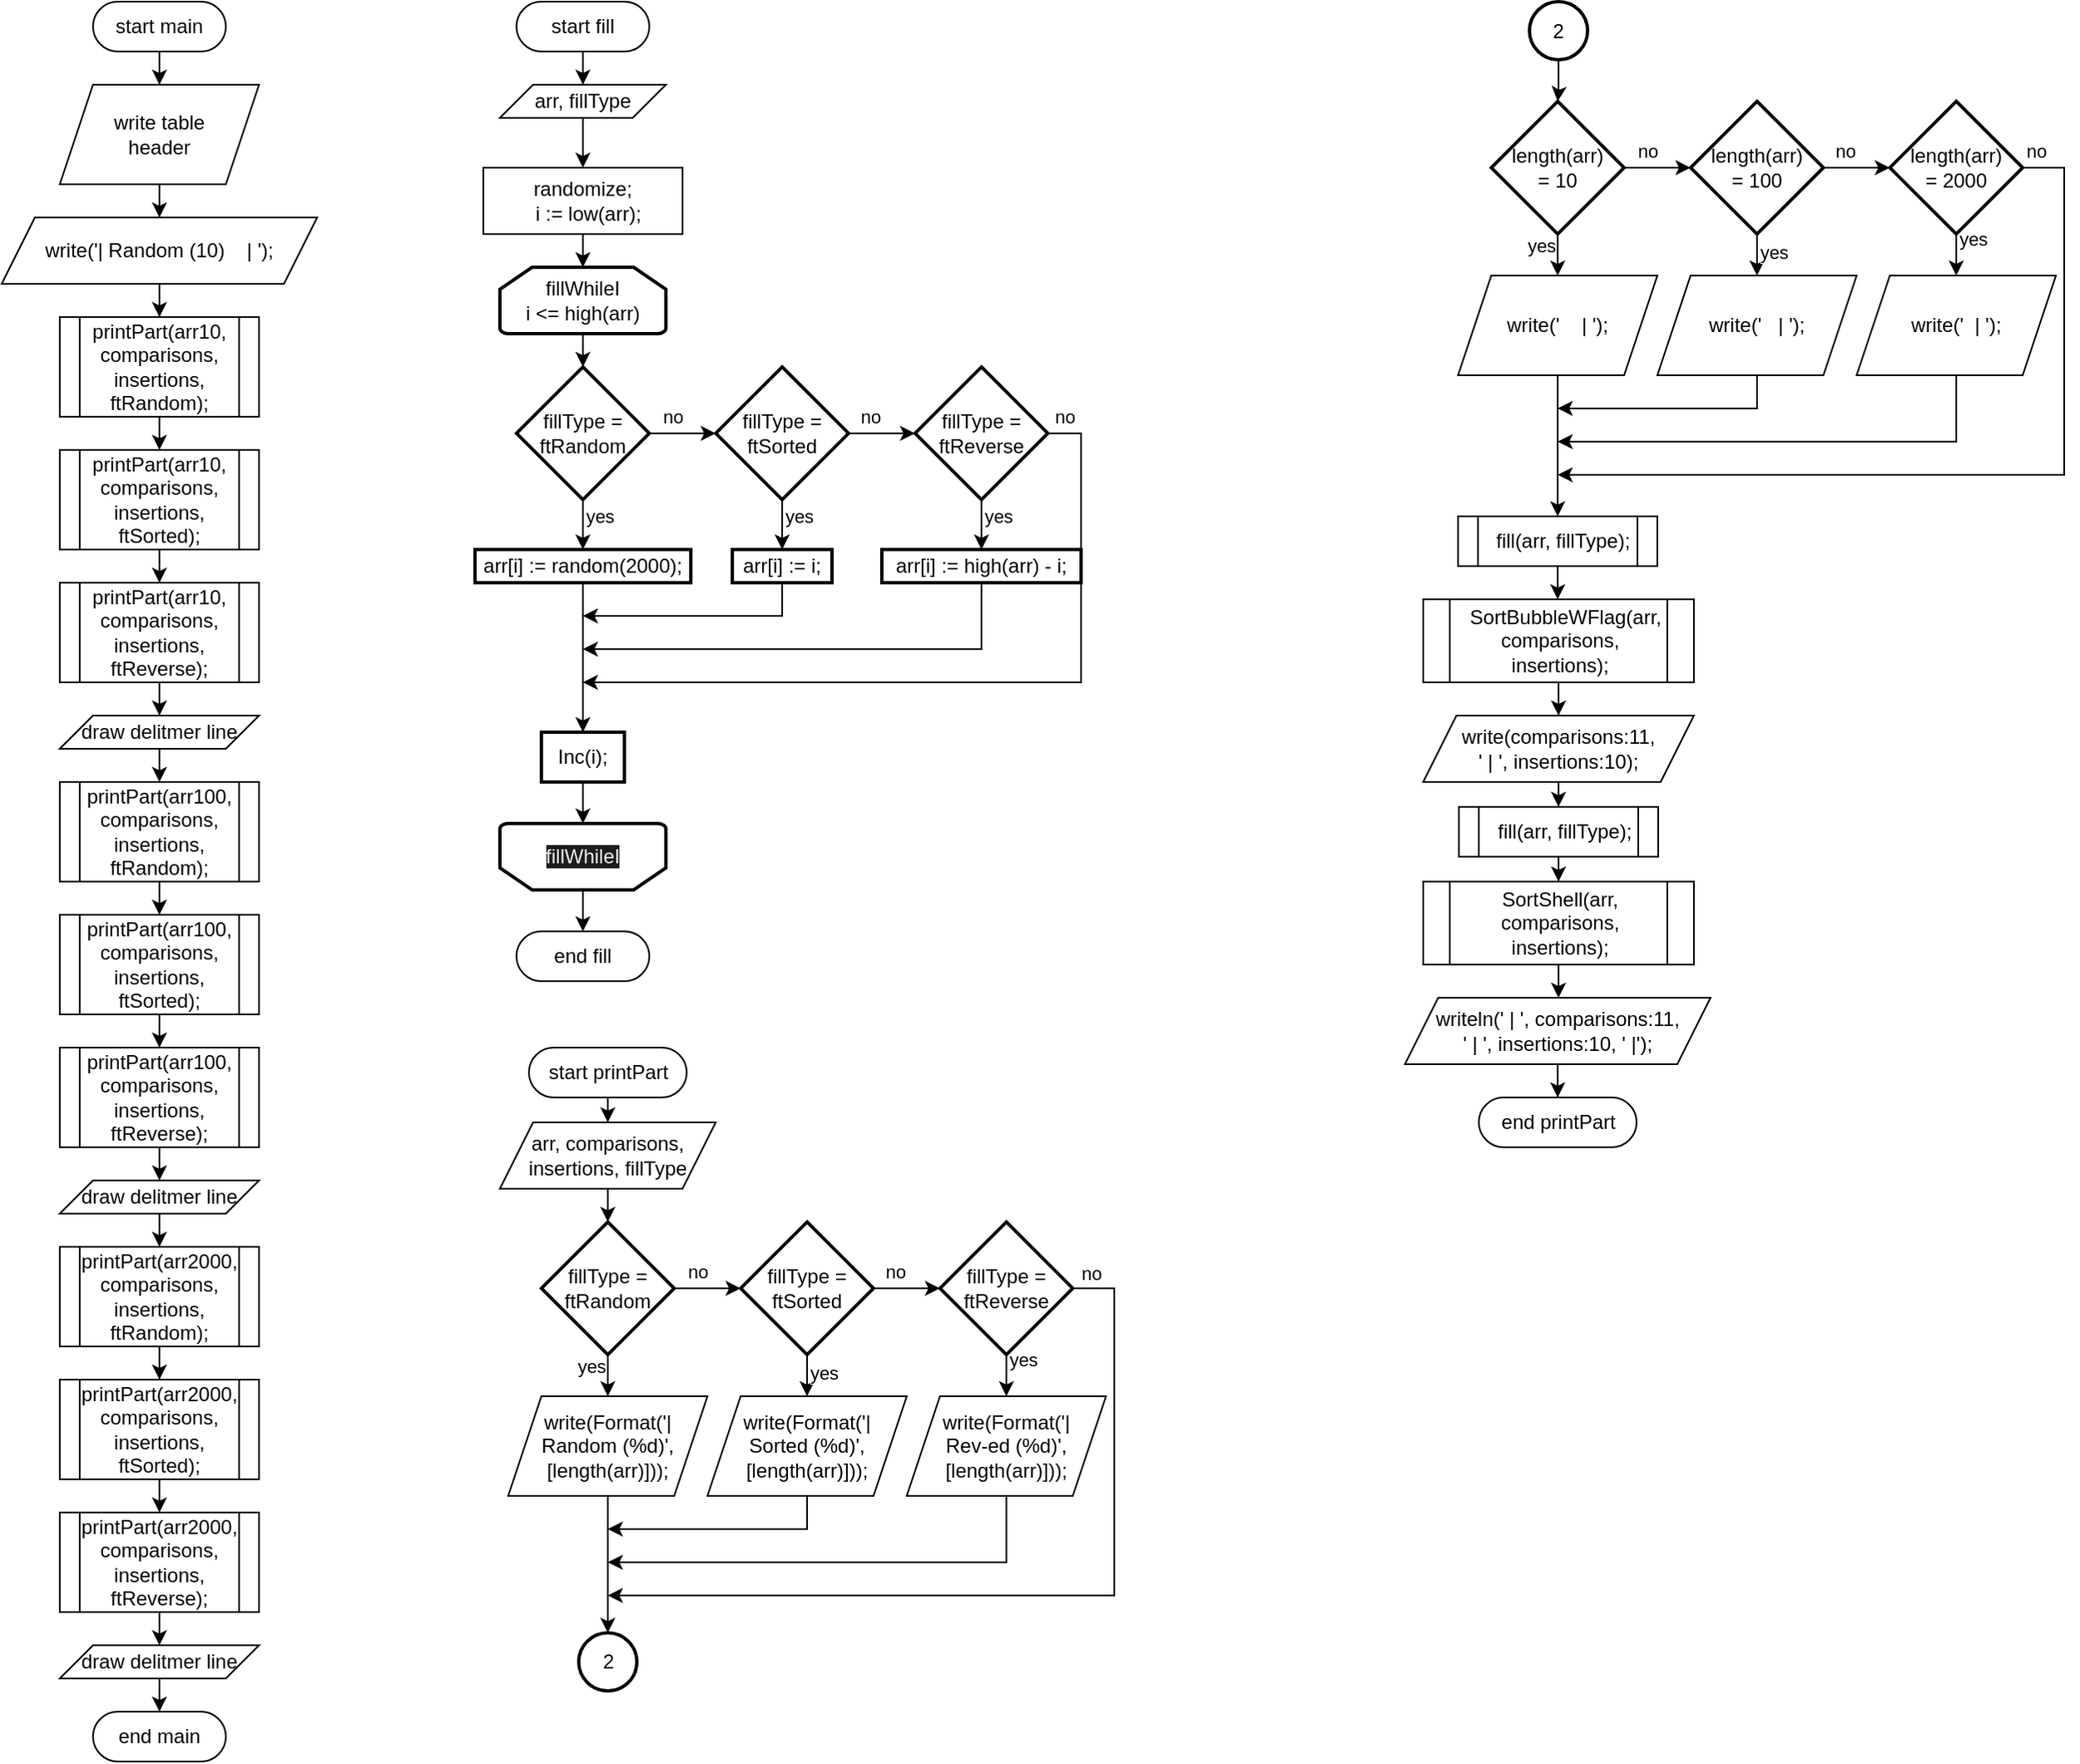 <mxfile version="24.7.17">
  <diagram name="Page-1" id="1vEHx4_HzecGvx-od_U_">
    <mxGraphModel dx="1777" dy="1463" grid="1" gridSize="10" guides="1" tooltips="1" connect="1" arrows="1" fold="1" page="1" pageScale="1" pageWidth="850" pageHeight="1100" math="0" shadow="0">
      <root>
        <mxCell id="0" />
        <mxCell id="1" parent="0" />
        <mxCell id="7Oa1Ej6_2Gg9YlCHLcrd-3" value="" style="edgeStyle=orthogonalEdgeStyle;rounded=0;orthogonalLoop=1;jettySize=auto;html=1;" edge="1" parent="1" source="7Oa1Ej6_2Gg9YlCHLcrd-1" target="7Oa1Ej6_2Gg9YlCHLcrd-2">
          <mxGeometry relative="1" as="geometry" />
        </mxCell>
        <mxCell id="7Oa1Ej6_2Gg9YlCHLcrd-1" value="start main" style="html=1;dashed=0;whiteSpace=wrap;shape=mxgraph.dfd.start" vertex="1" parent="1">
          <mxGeometry x="65" y="20" width="80" height="30" as="geometry" />
        </mxCell>
        <mxCell id="7Oa1Ej6_2Gg9YlCHLcrd-5" value="" style="edgeStyle=orthogonalEdgeStyle;rounded=0;orthogonalLoop=1;jettySize=auto;html=1;" edge="1" parent="1" source="7Oa1Ej6_2Gg9YlCHLcrd-2" target="7Oa1Ej6_2Gg9YlCHLcrd-4">
          <mxGeometry relative="1" as="geometry" />
        </mxCell>
        <mxCell id="7Oa1Ej6_2Gg9YlCHLcrd-2" value="write table&lt;div&gt;header&lt;/div&gt;" style="shape=parallelogram;perimeter=parallelogramPerimeter;whiteSpace=wrap;html=1;fixedSize=1;" vertex="1" parent="1">
          <mxGeometry x="45" y="70" width="120" height="60" as="geometry" />
        </mxCell>
        <mxCell id="7Oa1Ej6_2Gg9YlCHLcrd-34" value="" style="edgeStyle=orthogonalEdgeStyle;rounded=0;orthogonalLoop=1;jettySize=auto;html=1;" edge="1" parent="1" source="7Oa1Ej6_2Gg9YlCHLcrd-4" target="7Oa1Ej6_2Gg9YlCHLcrd-33">
          <mxGeometry relative="1" as="geometry" />
        </mxCell>
        <mxCell id="7Oa1Ej6_2Gg9YlCHLcrd-4" value="&lt;div&gt;write(&#39;| Random (10)&amp;nbsp; &amp;nbsp; | &#39;);&lt;/div&gt;" style="shape=parallelogram;perimeter=parallelogramPerimeter;whiteSpace=wrap;html=1;fixedSize=1;" vertex="1" parent="1">
          <mxGeometry x="10" y="150" width="190" height="40" as="geometry" />
        </mxCell>
        <mxCell id="7Oa1Ej6_2Gg9YlCHLcrd-33" value="&lt;div&gt;printPart(arr10, comparisons, insertions, ftRandom);&lt;/div&gt;" style="shape=process;whiteSpace=wrap;html=1;backgroundOutline=1;" vertex="1" parent="1">
          <mxGeometry x="45" y="210" width="120" height="60" as="geometry" />
        </mxCell>
        <mxCell id="7Oa1Ej6_2Gg9YlCHLcrd-35" value="" style="edgeStyle=orthogonalEdgeStyle;rounded=0;orthogonalLoop=1;jettySize=auto;html=1;entryX=0.5;entryY=0;entryDx=0;entryDy=0;" edge="1" parent="1" target="7Oa1Ej6_2Gg9YlCHLcrd-36">
          <mxGeometry relative="1" as="geometry">
            <mxPoint x="105" y="270" as="sourcePoint" />
          </mxGeometry>
        </mxCell>
        <mxCell id="7Oa1Ej6_2Gg9YlCHLcrd-52" value="" style="edgeStyle=orthogonalEdgeStyle;rounded=0;orthogonalLoop=1;jettySize=auto;html=1;" edge="1" parent="1" source="7Oa1Ej6_2Gg9YlCHLcrd-36" target="7Oa1Ej6_2Gg9YlCHLcrd-38">
          <mxGeometry relative="1" as="geometry" />
        </mxCell>
        <mxCell id="7Oa1Ej6_2Gg9YlCHLcrd-36" value="&lt;div&gt;printPart(arr10, comparisons, insertions, ftSorted);&lt;/div&gt;" style="shape=process;whiteSpace=wrap;html=1;backgroundOutline=1;" vertex="1" parent="1">
          <mxGeometry x="45" y="290" width="120" height="60" as="geometry" />
        </mxCell>
        <mxCell id="7Oa1Ej6_2Gg9YlCHLcrd-64" style="edgeStyle=orthogonalEdgeStyle;rounded=0;orthogonalLoop=1;jettySize=auto;html=1;exitX=0.5;exitY=1;exitDx=0;exitDy=0;entryX=0.5;entryY=0;entryDx=0;entryDy=0;" edge="1" parent="1" source="7Oa1Ej6_2Gg9YlCHLcrd-38" target="7Oa1Ej6_2Gg9YlCHLcrd-62">
          <mxGeometry relative="1" as="geometry" />
        </mxCell>
        <mxCell id="7Oa1Ej6_2Gg9YlCHLcrd-38" value="&lt;div&gt;printPart(arr10, comparisons, insertions, ftReverse);&lt;/div&gt;" style="shape=process;whiteSpace=wrap;html=1;backgroundOutline=1;" vertex="1" parent="1">
          <mxGeometry x="45" y="370" width="120" height="60" as="geometry" />
        </mxCell>
        <mxCell id="7Oa1Ej6_2Gg9YlCHLcrd-40" value="&lt;div&gt;printPart(arr100, comparisons, insertions, ftRandom);&lt;/div&gt;" style="shape=process;whiteSpace=wrap;html=1;backgroundOutline=1;" vertex="1" parent="1">
          <mxGeometry x="45" y="490" width="120" height="60" as="geometry" />
        </mxCell>
        <mxCell id="7Oa1Ej6_2Gg9YlCHLcrd-59" value="" style="edgeStyle=orthogonalEdgeStyle;rounded=0;orthogonalLoop=1;jettySize=auto;html=1;" edge="1" parent="1" source="7Oa1Ej6_2Gg9YlCHLcrd-42" target="7Oa1Ej6_2Gg9YlCHLcrd-44">
          <mxGeometry relative="1" as="geometry" />
        </mxCell>
        <mxCell id="7Oa1Ej6_2Gg9YlCHLcrd-42" value="&lt;div&gt;printPart(arr100, comparisons, insertions, ftSorted);&lt;/div&gt;" style="shape=process;whiteSpace=wrap;html=1;backgroundOutline=1;" vertex="1" parent="1">
          <mxGeometry x="45" y="570" width="120" height="60" as="geometry" />
        </mxCell>
        <mxCell id="7Oa1Ej6_2Gg9YlCHLcrd-44" value="&lt;div&gt;printPart(arr100, comparisons, insertions, ftReverse);&lt;/div&gt;" style="shape=process;whiteSpace=wrap;html=1;backgroundOutline=1;" vertex="1" parent="1">
          <mxGeometry x="45" y="650" width="120" height="60" as="geometry" />
        </mxCell>
        <mxCell id="7Oa1Ej6_2Gg9YlCHLcrd-61" value="" style="edgeStyle=orthogonalEdgeStyle;rounded=0;orthogonalLoop=1;jettySize=auto;html=1;" edge="1" parent="1" source="7Oa1Ej6_2Gg9YlCHLcrd-46" target="7Oa1Ej6_2Gg9YlCHLcrd-48">
          <mxGeometry relative="1" as="geometry" />
        </mxCell>
        <mxCell id="7Oa1Ej6_2Gg9YlCHLcrd-46" value="&lt;div&gt;printPart(arr2000, comparisons, insertions, ftRandom);&lt;/div&gt;" style="shape=process;whiteSpace=wrap;html=1;backgroundOutline=1;" vertex="1" parent="1">
          <mxGeometry x="45" y="770" width="120" height="60" as="geometry" />
        </mxCell>
        <mxCell id="7Oa1Ej6_2Gg9YlCHLcrd-71" style="edgeStyle=orthogonalEdgeStyle;rounded=0;orthogonalLoop=1;jettySize=auto;html=1;exitX=0.5;exitY=1;exitDx=0;exitDy=0;entryX=0.5;entryY=0;entryDx=0;entryDy=0;" edge="1" parent="1" source="7Oa1Ej6_2Gg9YlCHLcrd-48" target="7Oa1Ej6_2Gg9YlCHLcrd-50">
          <mxGeometry relative="1" as="geometry" />
        </mxCell>
        <mxCell id="7Oa1Ej6_2Gg9YlCHLcrd-48" value="&lt;div&gt;printPart(arr2000, comparisons, insertions, ftSorted);&lt;/div&gt;" style="shape=process;whiteSpace=wrap;html=1;backgroundOutline=1;" vertex="1" parent="1">
          <mxGeometry x="45" y="850" width="120" height="60" as="geometry" />
        </mxCell>
        <mxCell id="7Oa1Ej6_2Gg9YlCHLcrd-70" style="edgeStyle=orthogonalEdgeStyle;rounded=0;orthogonalLoop=1;jettySize=auto;html=1;exitX=0.5;exitY=1;exitDx=0;exitDy=0;entryX=0.5;entryY=0;entryDx=0;entryDy=0;" edge="1" parent="1" source="7Oa1Ej6_2Gg9YlCHLcrd-50" target="7Oa1Ej6_2Gg9YlCHLcrd-69">
          <mxGeometry relative="1" as="geometry" />
        </mxCell>
        <mxCell id="7Oa1Ej6_2Gg9YlCHLcrd-50" value="&lt;div&gt;printPart(arr2000, comparisons, insertions, ftReverse);&lt;/div&gt;" style="shape=process;whiteSpace=wrap;html=1;backgroundOutline=1;" vertex="1" parent="1">
          <mxGeometry x="45" y="930" width="120" height="60" as="geometry" />
        </mxCell>
        <mxCell id="7Oa1Ej6_2Gg9YlCHLcrd-51" style="edgeStyle=orthogonalEdgeStyle;rounded=0;orthogonalLoop=1;jettySize=auto;html=1;exitX=0.5;exitY=1;exitDx=0;exitDy=0;" edge="1" parent="1" source="7Oa1Ej6_2Gg9YlCHLcrd-36" target="7Oa1Ej6_2Gg9YlCHLcrd-36">
          <mxGeometry relative="1" as="geometry" />
        </mxCell>
        <mxCell id="7Oa1Ej6_2Gg9YlCHLcrd-58" style="edgeStyle=orthogonalEdgeStyle;rounded=0;orthogonalLoop=1;jettySize=auto;html=1;exitX=0.5;exitY=1;exitDx=0;exitDy=0;entryX=0.5;entryY=0;entryDx=0;entryDy=0;" edge="1" parent="1" target="7Oa1Ej6_2Gg9YlCHLcrd-42">
          <mxGeometry relative="1" as="geometry">
            <mxPoint x="105" y="550" as="sourcePoint" />
          </mxGeometry>
        </mxCell>
        <mxCell id="7Oa1Ej6_2Gg9YlCHLcrd-65" style="edgeStyle=orthogonalEdgeStyle;rounded=0;orthogonalLoop=1;jettySize=auto;html=1;exitX=0.5;exitY=1;exitDx=0;exitDy=0;entryX=0.5;entryY=0;entryDx=0;entryDy=0;" edge="1" parent="1" source="7Oa1Ej6_2Gg9YlCHLcrd-62" target="7Oa1Ej6_2Gg9YlCHLcrd-40">
          <mxGeometry relative="1" as="geometry" />
        </mxCell>
        <mxCell id="7Oa1Ej6_2Gg9YlCHLcrd-62" value="draw delitmer line" style="shape=parallelogram;perimeter=parallelogramPerimeter;whiteSpace=wrap;html=1;fixedSize=1;" vertex="1" parent="1">
          <mxGeometry x="45" y="450" width="120" height="20" as="geometry" />
        </mxCell>
        <mxCell id="7Oa1Ej6_2Gg9YlCHLcrd-68" style="edgeStyle=orthogonalEdgeStyle;rounded=0;orthogonalLoop=1;jettySize=auto;html=1;exitX=0.5;exitY=1;exitDx=0;exitDy=0;entryX=0.5;entryY=0;entryDx=0;entryDy=0;" edge="1" parent="1" source="7Oa1Ej6_2Gg9YlCHLcrd-66" target="7Oa1Ej6_2Gg9YlCHLcrd-46">
          <mxGeometry relative="1" as="geometry" />
        </mxCell>
        <mxCell id="7Oa1Ej6_2Gg9YlCHLcrd-66" value="draw delitmer line" style="shape=parallelogram;perimeter=parallelogramPerimeter;whiteSpace=wrap;html=1;fixedSize=1;" vertex="1" parent="1">
          <mxGeometry x="45" y="730" width="120" height="20" as="geometry" />
        </mxCell>
        <mxCell id="7Oa1Ej6_2Gg9YlCHLcrd-67" style="edgeStyle=orthogonalEdgeStyle;rounded=0;orthogonalLoop=1;jettySize=auto;html=1;exitX=0.5;exitY=1;exitDx=0;exitDy=0;entryX=0.5;entryY=0;entryDx=0;entryDy=0;" edge="1" parent="1" source="7Oa1Ej6_2Gg9YlCHLcrd-44" target="7Oa1Ej6_2Gg9YlCHLcrd-66">
          <mxGeometry relative="1" as="geometry" />
        </mxCell>
        <mxCell id="7Oa1Ej6_2Gg9YlCHLcrd-73" value="" style="edgeStyle=orthogonalEdgeStyle;rounded=0;orthogonalLoop=1;jettySize=auto;html=1;" edge="1" parent="1" source="7Oa1Ej6_2Gg9YlCHLcrd-69" target="7Oa1Ej6_2Gg9YlCHLcrd-72">
          <mxGeometry relative="1" as="geometry" />
        </mxCell>
        <mxCell id="7Oa1Ej6_2Gg9YlCHLcrd-69" value="draw delitmer line" style="shape=parallelogram;perimeter=parallelogramPerimeter;whiteSpace=wrap;html=1;fixedSize=1;" vertex="1" parent="1">
          <mxGeometry x="45" y="1010" width="120" height="20" as="geometry" />
        </mxCell>
        <mxCell id="7Oa1Ej6_2Gg9YlCHLcrd-72" value="end main" style="html=1;dashed=0;whiteSpace=wrap;shape=mxgraph.dfd.start" vertex="1" parent="1">
          <mxGeometry x="65" y="1050" width="80" height="30" as="geometry" />
        </mxCell>
        <mxCell id="7Oa1Ej6_2Gg9YlCHLcrd-77" value="" style="edgeStyle=orthogonalEdgeStyle;rounded=0;orthogonalLoop=1;jettySize=auto;html=1;" edge="1" parent="1" source="7Oa1Ej6_2Gg9YlCHLcrd-109" target="7Oa1Ej6_2Gg9YlCHLcrd-76">
          <mxGeometry relative="1" as="geometry" />
        </mxCell>
        <mxCell id="7Oa1Ej6_2Gg9YlCHLcrd-74" value="start fill" style="html=1;dashed=0;whiteSpace=wrap;shape=mxgraph.dfd.start" vertex="1" parent="1">
          <mxGeometry x="320" y="20" width="80" height="30" as="geometry" />
        </mxCell>
        <mxCell id="7Oa1Ej6_2Gg9YlCHLcrd-75" value="end fill" style="html=1;dashed=0;whiteSpace=wrap;shape=mxgraph.dfd.start" vertex="1" parent="1">
          <mxGeometry x="320" y="580" width="80" height="30" as="geometry" />
        </mxCell>
        <mxCell id="7Oa1Ej6_2Gg9YlCHLcrd-80" value="" style="edgeStyle=orthogonalEdgeStyle;rounded=0;orthogonalLoop=1;jettySize=auto;html=1;" edge="1" parent="1" source="7Oa1Ej6_2Gg9YlCHLcrd-76" target="7Oa1Ej6_2Gg9YlCHLcrd-79">
          <mxGeometry relative="1" as="geometry" />
        </mxCell>
        <mxCell id="7Oa1Ej6_2Gg9YlCHLcrd-76" value="randomize;&lt;div&gt;&lt;div&gt;&amp;nbsp; i := low(arr);&lt;/div&gt;&lt;/div&gt;" style="whiteSpace=wrap;html=1;dashed=0;" vertex="1" parent="1">
          <mxGeometry x="300" y="120" width="120" height="40" as="geometry" />
        </mxCell>
        <mxCell id="7Oa1Ej6_2Gg9YlCHLcrd-86" value="" style="edgeStyle=orthogonalEdgeStyle;rounded=0;orthogonalLoop=1;jettySize=auto;html=1;" edge="1" parent="1" source="7Oa1Ej6_2Gg9YlCHLcrd-79" target="7Oa1Ej6_2Gg9YlCHLcrd-85">
          <mxGeometry relative="1" as="geometry" />
        </mxCell>
        <mxCell id="7Oa1Ej6_2Gg9YlCHLcrd-79" value="&lt;div&gt;fillWhileI&lt;/div&gt;&lt;div&gt;i &amp;lt;= high(arr)&lt;/div&gt;" style="strokeWidth=2;html=1;shape=mxgraph.flowchart.loop_limit;whiteSpace=wrap;" vertex="1" parent="1">
          <mxGeometry x="310" y="180" width="100" height="40" as="geometry" />
        </mxCell>
        <mxCell id="7Oa1Ej6_2Gg9YlCHLcrd-84" value="" style="group" vertex="1" connectable="0" parent="1">
          <mxGeometry x="310" y="515" width="100" height="40" as="geometry" />
        </mxCell>
        <mxCell id="7Oa1Ej6_2Gg9YlCHLcrd-81" value="" style="strokeWidth=2;html=1;shape=mxgraph.flowchart.loop_limit;whiteSpace=wrap;rotation=-180;" vertex="1" parent="7Oa1Ej6_2Gg9YlCHLcrd-84">
          <mxGeometry width="100" height="40" as="geometry" />
        </mxCell>
        <mxCell id="7Oa1Ej6_2Gg9YlCHLcrd-82" value="&lt;span style=&quot;color: rgb(240, 240, 240); font-family: Helvetica; font-size: 12px; font-style: normal; font-variant-ligatures: normal; font-variant-caps: normal; font-weight: 400; letter-spacing: normal; orphans: 2; text-indent: 0px; text-transform: none; widows: 2; word-spacing: 0px; -webkit-text-stroke-width: 0px; white-space: normal; background-color: rgb(27, 29, 30); text-decoration-thickness: initial; text-decoration-style: initial; text-decoration-color: initial; float: none; display: inline !important;&quot;&gt;fillWhileI&lt;/span&gt;" style="text;whiteSpace=wrap;html=1;align=center;verticalAlign=middle;" vertex="1" parent="7Oa1Ej6_2Gg9YlCHLcrd-84">
          <mxGeometry width="100" height="40" as="geometry" />
        </mxCell>
        <mxCell id="7Oa1Ej6_2Gg9YlCHLcrd-88" value="yes" style="edgeStyle=orthogonalEdgeStyle;rounded=0;orthogonalLoop=1;jettySize=auto;html=1;" edge="1" parent="1" source="7Oa1Ej6_2Gg9YlCHLcrd-85" target="7Oa1Ej6_2Gg9YlCHLcrd-87">
          <mxGeometry x="0.2" y="10" relative="1" as="geometry">
            <mxPoint as="offset" />
          </mxGeometry>
        </mxCell>
        <mxCell id="7Oa1Ej6_2Gg9YlCHLcrd-90" value="no" style="edgeStyle=orthogonalEdgeStyle;rounded=0;orthogonalLoop=1;jettySize=auto;html=1;" edge="1" parent="1" source="7Oa1Ej6_2Gg9YlCHLcrd-85" target="7Oa1Ej6_2Gg9YlCHLcrd-89">
          <mxGeometry x="-0.333" y="10" relative="1" as="geometry">
            <mxPoint as="offset" />
          </mxGeometry>
        </mxCell>
        <mxCell id="7Oa1Ej6_2Gg9YlCHLcrd-85" value="fillType =&lt;div&gt;&lt;span style=&quot;background-color: initial;&quot;&gt;ftRandom&lt;/span&gt;&lt;/div&gt;" style="rhombus;whiteSpace=wrap;html=1;strokeWidth=2;" vertex="1" parent="1">
          <mxGeometry x="320" y="240" width="80" height="80" as="geometry" />
        </mxCell>
        <mxCell id="7Oa1Ej6_2Gg9YlCHLcrd-101" value="" style="edgeStyle=orthogonalEdgeStyle;rounded=0;orthogonalLoop=1;jettySize=auto;html=1;" edge="1" parent="1" source="7Oa1Ej6_2Gg9YlCHLcrd-87" target="7Oa1Ej6_2Gg9YlCHLcrd-100">
          <mxGeometry relative="1" as="geometry" />
        </mxCell>
        <mxCell id="7Oa1Ej6_2Gg9YlCHLcrd-87" value="arr[i] := random(2000);" style="whiteSpace=wrap;html=1;strokeWidth=2;" vertex="1" parent="1">
          <mxGeometry x="295" y="350" width="130" height="20" as="geometry" />
        </mxCell>
        <mxCell id="7Oa1Ej6_2Gg9YlCHLcrd-92" value="" style="edgeStyle=orthogonalEdgeStyle;rounded=0;orthogonalLoop=1;jettySize=auto;html=1;" edge="1" parent="1" source="7Oa1Ej6_2Gg9YlCHLcrd-89" target="7Oa1Ej6_2Gg9YlCHLcrd-91">
          <mxGeometry relative="1" as="geometry" />
        </mxCell>
        <mxCell id="7Oa1Ej6_2Gg9YlCHLcrd-97" value="no" style="edgeLabel;html=1;align=center;verticalAlign=middle;resizable=0;points=[];" vertex="1" connectable="0" parent="7Oa1Ej6_2Gg9YlCHLcrd-92">
          <mxGeometry x="-0.356" y="-3" relative="1" as="geometry">
            <mxPoint y="-13" as="offset" />
          </mxGeometry>
        </mxCell>
        <mxCell id="7Oa1Ej6_2Gg9YlCHLcrd-94" value="" style="edgeStyle=orthogonalEdgeStyle;rounded=0;orthogonalLoop=1;jettySize=auto;html=1;" edge="1" parent="1" source="7Oa1Ej6_2Gg9YlCHLcrd-89" target="7Oa1Ej6_2Gg9YlCHLcrd-93">
          <mxGeometry relative="1" as="geometry" />
        </mxCell>
        <mxCell id="7Oa1Ej6_2Gg9YlCHLcrd-98" value="yes" style="edgeLabel;html=1;align=center;verticalAlign=middle;resizable=0;points=[];" vertex="1" connectable="0" parent="7Oa1Ej6_2Gg9YlCHLcrd-94">
          <mxGeometry x="-0.831" y="1" relative="1" as="geometry">
            <mxPoint x="9" y="6" as="offset" />
          </mxGeometry>
        </mxCell>
        <mxCell id="7Oa1Ej6_2Gg9YlCHLcrd-89" value="fillType =&lt;div&gt;ftSorted&lt;br&gt;&lt;/div&gt;" style="rhombus;whiteSpace=wrap;html=1;strokeWidth=2;" vertex="1" parent="1">
          <mxGeometry x="440" y="240" width="80" height="80" as="geometry" />
        </mxCell>
        <mxCell id="7Oa1Ej6_2Gg9YlCHLcrd-96" value="" style="edgeStyle=orthogonalEdgeStyle;rounded=0;orthogonalLoop=1;jettySize=auto;html=1;" edge="1" parent="1" source="7Oa1Ej6_2Gg9YlCHLcrd-91" target="7Oa1Ej6_2Gg9YlCHLcrd-95">
          <mxGeometry relative="1" as="geometry" />
        </mxCell>
        <mxCell id="7Oa1Ej6_2Gg9YlCHLcrd-99" value="yes" style="edgeLabel;html=1;align=center;verticalAlign=middle;resizable=0;points=[];" vertex="1" connectable="0" parent="7Oa1Ej6_2Gg9YlCHLcrd-96">
          <mxGeometry x="0.277" y="2" relative="1" as="geometry">
            <mxPoint x="8" y="-2" as="offset" />
          </mxGeometry>
        </mxCell>
        <mxCell id="7Oa1Ej6_2Gg9YlCHLcrd-110" style="edgeStyle=orthogonalEdgeStyle;rounded=0;orthogonalLoop=1;jettySize=auto;html=1;exitX=1;exitY=0.5;exitDx=0;exitDy=0;" edge="1" parent="1" source="7Oa1Ej6_2Gg9YlCHLcrd-91">
          <mxGeometry relative="1" as="geometry">
            <mxPoint x="360" y="430" as="targetPoint" />
            <Array as="points">
              <mxPoint x="660" y="280" />
              <mxPoint x="660" y="430" />
            </Array>
          </mxGeometry>
        </mxCell>
        <mxCell id="7Oa1Ej6_2Gg9YlCHLcrd-160" value="no" style="edgeLabel;html=1;align=center;verticalAlign=middle;resizable=0;points=[];" vertex="1" connectable="0" parent="7Oa1Ej6_2Gg9YlCHLcrd-110">
          <mxGeometry x="-0.96" y="-2" relative="1" as="geometry">
            <mxPoint y="-12" as="offset" />
          </mxGeometry>
        </mxCell>
        <mxCell id="7Oa1Ej6_2Gg9YlCHLcrd-91" value="fillType =&lt;div&gt;ftReverse&lt;br&gt;&lt;/div&gt;" style="rhombus;whiteSpace=wrap;html=1;strokeWidth=2;" vertex="1" parent="1">
          <mxGeometry x="560" y="240" width="80" height="80" as="geometry" />
        </mxCell>
        <mxCell id="7Oa1Ej6_2Gg9YlCHLcrd-102" style="edgeStyle=orthogonalEdgeStyle;rounded=0;orthogonalLoop=1;jettySize=auto;html=1;exitX=0.5;exitY=1;exitDx=0;exitDy=0;" edge="1" parent="1" source="7Oa1Ej6_2Gg9YlCHLcrd-93">
          <mxGeometry relative="1" as="geometry">
            <mxPoint x="360" y="390" as="targetPoint" />
            <Array as="points">
              <mxPoint x="480" y="390" />
            </Array>
          </mxGeometry>
        </mxCell>
        <mxCell id="7Oa1Ej6_2Gg9YlCHLcrd-93" value="arr[i] := i;" style="whiteSpace=wrap;html=1;strokeWidth=2;" vertex="1" parent="1">
          <mxGeometry x="450" y="350" width="60" height="20" as="geometry" />
        </mxCell>
        <mxCell id="7Oa1Ej6_2Gg9YlCHLcrd-103" style="edgeStyle=orthogonalEdgeStyle;rounded=0;orthogonalLoop=1;jettySize=auto;html=1;exitX=0.5;exitY=1;exitDx=0;exitDy=0;" edge="1" parent="1" source="7Oa1Ej6_2Gg9YlCHLcrd-95">
          <mxGeometry relative="1" as="geometry">
            <mxPoint x="360" y="410" as="targetPoint" />
            <Array as="points">
              <mxPoint x="600" y="410" />
            </Array>
          </mxGeometry>
        </mxCell>
        <mxCell id="7Oa1Ej6_2Gg9YlCHLcrd-95" value="arr[i] := high(arr) - i;" style="whiteSpace=wrap;html=1;strokeWidth=2;" vertex="1" parent="1">
          <mxGeometry x="540" y="350" width="120" height="20" as="geometry" />
        </mxCell>
        <mxCell id="7Oa1Ej6_2Gg9YlCHLcrd-104" value="" style="edgeStyle=orthogonalEdgeStyle;rounded=0;orthogonalLoop=1;jettySize=auto;html=1;" edge="1" parent="1" source="7Oa1Ej6_2Gg9YlCHLcrd-100" target="7Oa1Ej6_2Gg9YlCHLcrd-82">
          <mxGeometry relative="1" as="geometry" />
        </mxCell>
        <mxCell id="7Oa1Ej6_2Gg9YlCHLcrd-100" value="Inc(i);" style="whiteSpace=wrap;html=1;strokeWidth=2;" vertex="1" parent="1">
          <mxGeometry x="335" y="460" width="50" height="30" as="geometry" />
        </mxCell>
        <mxCell id="7Oa1Ej6_2Gg9YlCHLcrd-105" value="" style="edgeStyle=orthogonalEdgeStyle;rounded=0;orthogonalLoop=1;jettySize=auto;html=1;" edge="1" parent="1" source="7Oa1Ej6_2Gg9YlCHLcrd-82" target="7Oa1Ej6_2Gg9YlCHLcrd-75">
          <mxGeometry relative="1" as="geometry" />
        </mxCell>
        <mxCell id="7Oa1Ej6_2Gg9YlCHLcrd-112" value="" style="edgeStyle=orthogonalEdgeStyle;rounded=0;orthogonalLoop=1;jettySize=auto;html=1;" edge="1" parent="1" source="7Oa1Ej6_2Gg9YlCHLcrd-106" target="7Oa1Ej6_2Gg9YlCHLcrd-111">
          <mxGeometry relative="1" as="geometry" />
        </mxCell>
        <mxCell id="7Oa1Ej6_2Gg9YlCHLcrd-106" value="start printPart" style="html=1;dashed=0;whiteSpace=wrap;shape=mxgraph.dfd.start" vertex="1" parent="1">
          <mxGeometry x="327.5" y="650" width="95" height="30" as="geometry" />
        </mxCell>
        <mxCell id="7Oa1Ej6_2Gg9YlCHLcrd-107" value="end printPart" style="html=1;dashed=0;whiteSpace=wrap;shape=mxgraph.dfd.start" vertex="1" parent="1">
          <mxGeometry x="899.5" y="680" width="95" height="30" as="geometry" />
        </mxCell>
        <mxCell id="7Oa1Ej6_2Gg9YlCHLcrd-108" value="" style="edgeStyle=orthogonalEdgeStyle;rounded=0;orthogonalLoop=1;jettySize=auto;html=1;" edge="1" parent="1" source="7Oa1Ej6_2Gg9YlCHLcrd-74" target="7Oa1Ej6_2Gg9YlCHLcrd-109">
          <mxGeometry relative="1" as="geometry">
            <mxPoint x="360" y="50" as="sourcePoint" />
            <mxPoint x="365" y="171" as="targetPoint" />
          </mxGeometry>
        </mxCell>
        <mxCell id="7Oa1Ej6_2Gg9YlCHLcrd-109" value="arr,&amp;nbsp;fillType" style="shape=parallelogram;perimeter=parallelogramPerimeter;whiteSpace=wrap;html=1;fixedSize=1;" vertex="1" parent="1">
          <mxGeometry x="310" y="70" width="100" height="20" as="geometry" />
        </mxCell>
        <mxCell id="7Oa1Ej6_2Gg9YlCHLcrd-133" value="" style="edgeStyle=orthogonalEdgeStyle;rounded=0;orthogonalLoop=1;jettySize=auto;html=1;" edge="1" parent="1" source="7Oa1Ej6_2Gg9YlCHLcrd-111" target="7Oa1Ej6_2Gg9YlCHLcrd-115">
          <mxGeometry relative="1" as="geometry" />
        </mxCell>
        <mxCell id="7Oa1Ej6_2Gg9YlCHLcrd-111" value="arr,&amp;nbsp;comparisons, insertions, fillType" style="shape=parallelogram;perimeter=parallelogramPerimeter;whiteSpace=wrap;html=1;fixedSize=1;" vertex="1" parent="1">
          <mxGeometry x="310" y="695" width="130" height="40" as="geometry" />
        </mxCell>
        <mxCell id="7Oa1Ej6_2Gg9YlCHLcrd-113" value="yes" style="edgeStyle=orthogonalEdgeStyle;rounded=0;orthogonalLoop=1;jettySize=auto;html=1;entryX=0.5;entryY=0;entryDx=0;entryDy=0;" edge="1" parent="1" source="7Oa1Ej6_2Gg9YlCHLcrd-115" target="7Oa1Ej6_2Gg9YlCHLcrd-134">
          <mxGeometry x="0.2" y="10" relative="1" as="geometry">
            <mxPoint as="offset" />
            <mxPoint x="375" y="865" as="targetPoint" />
          </mxGeometry>
        </mxCell>
        <mxCell id="7Oa1Ej6_2Gg9YlCHLcrd-114" value="no" style="edgeStyle=orthogonalEdgeStyle;rounded=0;orthogonalLoop=1;jettySize=auto;html=1;" edge="1" parent="1" source="7Oa1Ej6_2Gg9YlCHLcrd-115" target="7Oa1Ej6_2Gg9YlCHLcrd-122">
          <mxGeometry x="-0.333" y="10" relative="1" as="geometry">
            <mxPoint as="offset" />
          </mxGeometry>
        </mxCell>
        <mxCell id="7Oa1Ej6_2Gg9YlCHLcrd-115" value="fillType =&lt;div&gt;&lt;span style=&quot;background-color: initial;&quot;&gt;ftRandom&lt;/span&gt;&lt;/div&gt;" style="rhombus;whiteSpace=wrap;html=1;strokeWidth=2;" vertex="1" parent="1">
          <mxGeometry x="335" y="755" width="80" height="80" as="geometry" />
        </mxCell>
        <mxCell id="7Oa1Ej6_2Gg9YlCHLcrd-118" value="" style="edgeStyle=orthogonalEdgeStyle;rounded=0;orthogonalLoop=1;jettySize=auto;html=1;" edge="1" parent="1" source="7Oa1Ej6_2Gg9YlCHLcrd-122" target="7Oa1Ej6_2Gg9YlCHLcrd-126">
          <mxGeometry relative="1" as="geometry" />
        </mxCell>
        <mxCell id="7Oa1Ej6_2Gg9YlCHLcrd-119" value="no" style="edgeLabel;html=1;align=center;verticalAlign=middle;resizable=0;points=[];" vertex="1" connectable="0" parent="7Oa1Ej6_2Gg9YlCHLcrd-118">
          <mxGeometry x="-0.356" y="-3" relative="1" as="geometry">
            <mxPoint y="-13" as="offset" />
          </mxGeometry>
        </mxCell>
        <mxCell id="7Oa1Ej6_2Gg9YlCHLcrd-120" value="" style="edgeStyle=orthogonalEdgeStyle;rounded=0;orthogonalLoop=1;jettySize=auto;html=1;entryX=0.5;entryY=0;entryDx=0;entryDy=0;" edge="1" parent="1" source="7Oa1Ej6_2Gg9YlCHLcrd-122" target="7Oa1Ej6_2Gg9YlCHLcrd-136">
          <mxGeometry relative="1" as="geometry">
            <mxPoint x="495" y="865" as="targetPoint" />
          </mxGeometry>
        </mxCell>
        <mxCell id="7Oa1Ej6_2Gg9YlCHLcrd-121" value="yes" style="edgeLabel;html=1;align=center;verticalAlign=middle;resizable=0;points=[];" vertex="1" connectable="0" parent="7Oa1Ej6_2Gg9YlCHLcrd-120">
          <mxGeometry x="-0.831" y="1" relative="1" as="geometry">
            <mxPoint x="9" y="6" as="offset" />
          </mxGeometry>
        </mxCell>
        <mxCell id="7Oa1Ej6_2Gg9YlCHLcrd-122" value="fillType =&lt;div&gt;ftSorted&lt;br&gt;&lt;/div&gt;" style="rhombus;whiteSpace=wrap;html=1;strokeWidth=2;" vertex="1" parent="1">
          <mxGeometry x="455" y="755" width="80" height="80" as="geometry" />
        </mxCell>
        <mxCell id="7Oa1Ej6_2Gg9YlCHLcrd-123" value="" style="edgeStyle=orthogonalEdgeStyle;rounded=0;orthogonalLoop=1;jettySize=auto;html=1;entryX=0.5;entryY=0;entryDx=0;entryDy=0;" edge="1" parent="1" source="7Oa1Ej6_2Gg9YlCHLcrd-126" target="7Oa1Ej6_2Gg9YlCHLcrd-137">
          <mxGeometry relative="1" as="geometry">
            <mxPoint x="615" y="865" as="targetPoint" />
          </mxGeometry>
        </mxCell>
        <mxCell id="7Oa1Ej6_2Gg9YlCHLcrd-124" value="yes" style="edgeLabel;html=1;align=center;verticalAlign=middle;resizable=0;points=[];" vertex="1" connectable="0" parent="7Oa1Ej6_2Gg9YlCHLcrd-123">
          <mxGeometry x="0.277" y="2" relative="1" as="geometry">
            <mxPoint x="8" y="-2" as="offset" />
          </mxGeometry>
        </mxCell>
        <mxCell id="7Oa1Ej6_2Gg9YlCHLcrd-125" style="edgeStyle=orthogonalEdgeStyle;rounded=0;orthogonalLoop=1;jettySize=auto;html=1;exitX=1;exitY=0.5;exitDx=0;exitDy=0;" edge="1" parent="1" source="7Oa1Ej6_2Gg9YlCHLcrd-126">
          <mxGeometry relative="1" as="geometry">
            <mxPoint x="375" y="980" as="targetPoint" />
            <Array as="points">
              <mxPoint x="680" y="795" />
              <mxPoint x="680" y="980" />
              <mxPoint x="375" y="980" />
            </Array>
          </mxGeometry>
        </mxCell>
        <mxCell id="7Oa1Ej6_2Gg9YlCHLcrd-161" value="no" style="edgeLabel;html=1;align=center;verticalAlign=middle;resizable=0;points=[];" vertex="1" connectable="0" parent="7Oa1Ej6_2Gg9YlCHLcrd-125">
          <mxGeometry x="-0.889" y="-2" relative="1" as="geometry">
            <mxPoint x="-12" y="-13" as="offset" />
          </mxGeometry>
        </mxCell>
        <mxCell id="7Oa1Ej6_2Gg9YlCHLcrd-126" value="fillType =&lt;div&gt;ftReverse&lt;br&gt;&lt;/div&gt;" style="rhombus;whiteSpace=wrap;html=1;strokeWidth=2;" vertex="1" parent="1">
          <mxGeometry x="575" y="755" width="80" height="80" as="geometry" />
        </mxCell>
        <mxCell id="7Oa1Ej6_2Gg9YlCHLcrd-127" style="edgeStyle=orthogonalEdgeStyle;rounded=0;orthogonalLoop=1;jettySize=auto;html=1;exitX=0.5;exitY=1;exitDx=0;exitDy=0;" edge="1" parent="1">
          <mxGeometry relative="1" as="geometry">
            <mxPoint x="375" y="940" as="targetPoint" />
            <Array as="points">
              <mxPoint x="495" y="940" />
            </Array>
            <mxPoint x="495" y="920" as="sourcePoint" />
          </mxGeometry>
        </mxCell>
        <mxCell id="7Oa1Ej6_2Gg9YlCHLcrd-129" style="edgeStyle=orthogonalEdgeStyle;rounded=0;orthogonalLoop=1;jettySize=auto;html=1;" edge="1" parent="1">
          <mxGeometry relative="1" as="geometry">
            <mxPoint x="375" y="960" as="targetPoint" />
            <Array as="points">
              <mxPoint x="615" y="960" />
              <mxPoint x="375" y="960" />
            </Array>
            <mxPoint x="615" y="920" as="sourcePoint" />
          </mxGeometry>
        </mxCell>
        <mxCell id="7Oa1Ej6_2Gg9YlCHLcrd-135" value="" style="edgeStyle=orthogonalEdgeStyle;rounded=0;orthogonalLoop=1;jettySize=auto;html=1;entryX=0.5;entryY=0;entryDx=0;entryDy=0;entryPerimeter=0;" edge="1" parent="1" source="7Oa1Ej6_2Gg9YlCHLcrd-134" target="7Oa1Ej6_2Gg9YlCHLcrd-138">
          <mxGeometry relative="1" as="geometry">
            <mxPoint x="375" y="1000" as="targetPoint" />
          </mxGeometry>
        </mxCell>
        <mxCell id="7Oa1Ej6_2Gg9YlCHLcrd-134" value="write(Format(&#39;| Random (%d)&#39;, [length(arr)]));" style="shape=parallelogram;perimeter=parallelogramPerimeter;whiteSpace=wrap;html=1;fixedSize=1;" vertex="1" parent="1">
          <mxGeometry x="315" y="860" width="120" height="60" as="geometry" />
        </mxCell>
        <mxCell id="7Oa1Ej6_2Gg9YlCHLcrd-136" value="write(Format(&#39;|&lt;div&gt;Sorted (%d)&#39;, [length(arr)]));&lt;/div&gt;" style="shape=parallelogram;perimeter=parallelogramPerimeter;whiteSpace=wrap;html=1;fixedSize=1;" vertex="1" parent="1">
          <mxGeometry x="435" y="860" width="120" height="60" as="geometry" />
        </mxCell>
        <mxCell id="7Oa1Ej6_2Gg9YlCHLcrd-137" value="write(Format(&#39;|&lt;div&gt;Rev-ed&amp;nbsp;(%d)&#39;, [length(arr)]));&lt;/div&gt;" style="shape=parallelogram;perimeter=parallelogramPerimeter;whiteSpace=wrap;html=1;fixedSize=1;" vertex="1" parent="1">
          <mxGeometry x="555" y="860" width="120" height="60" as="geometry" />
        </mxCell>
        <mxCell id="7Oa1Ej6_2Gg9YlCHLcrd-138" value="2" style="strokeWidth=2;html=1;shape=mxgraph.flowchart.start_2;whiteSpace=wrap;" vertex="1" parent="1">
          <mxGeometry x="357.5" y="1002.5" width="35" height="35" as="geometry" />
        </mxCell>
        <mxCell id="7Oa1Ej6_2Gg9YlCHLcrd-159" value="" style="edgeStyle=orthogonalEdgeStyle;rounded=0;orthogonalLoop=1;jettySize=auto;html=1;" edge="1" parent="1" source="7Oa1Ej6_2Gg9YlCHLcrd-139" target="7Oa1Ej6_2Gg9YlCHLcrd-142">
          <mxGeometry relative="1" as="geometry" />
        </mxCell>
        <mxCell id="7Oa1Ej6_2Gg9YlCHLcrd-139" value="2" style="strokeWidth=2;html=1;shape=mxgraph.flowchart.start_2;whiteSpace=wrap;" vertex="1" parent="1">
          <mxGeometry x="930" y="20" width="35" height="35" as="geometry" />
        </mxCell>
        <mxCell id="7Oa1Ej6_2Gg9YlCHLcrd-140" value="yes" style="edgeStyle=orthogonalEdgeStyle;rounded=0;orthogonalLoop=1;jettySize=auto;html=1;entryX=0.5;entryY=0;entryDx=0;entryDy=0;" edge="1" parent="1" source="7Oa1Ej6_2Gg9YlCHLcrd-142" target="7Oa1Ej6_2Gg9YlCHLcrd-155">
          <mxGeometry x="0.2" y="10" relative="1" as="geometry">
            <mxPoint as="offset" />
            <mxPoint x="947" y="190" as="targetPoint" />
          </mxGeometry>
        </mxCell>
        <mxCell id="7Oa1Ej6_2Gg9YlCHLcrd-141" value="no" style="edgeStyle=orthogonalEdgeStyle;rounded=0;orthogonalLoop=1;jettySize=auto;html=1;" edge="1" parent="1" source="7Oa1Ej6_2Gg9YlCHLcrd-142" target="7Oa1Ej6_2Gg9YlCHLcrd-147">
          <mxGeometry x="-0.333" y="10" relative="1" as="geometry">
            <mxPoint as="offset" />
          </mxGeometry>
        </mxCell>
        <mxCell id="7Oa1Ej6_2Gg9YlCHLcrd-142" value="&lt;div&gt;length(arr)&lt;br&gt;&lt;/div&gt;= 10" style="rhombus;whiteSpace=wrap;html=1;strokeWidth=2;" vertex="1" parent="1">
          <mxGeometry x="907" y="80" width="80" height="80" as="geometry" />
        </mxCell>
        <mxCell id="7Oa1Ej6_2Gg9YlCHLcrd-143" value="" style="edgeStyle=orthogonalEdgeStyle;rounded=0;orthogonalLoop=1;jettySize=auto;html=1;" edge="1" parent="1" source="7Oa1Ej6_2Gg9YlCHLcrd-147" target="7Oa1Ej6_2Gg9YlCHLcrd-151">
          <mxGeometry relative="1" as="geometry" />
        </mxCell>
        <mxCell id="7Oa1Ej6_2Gg9YlCHLcrd-144" value="no" style="edgeLabel;html=1;align=center;verticalAlign=middle;resizable=0;points=[];" vertex="1" connectable="0" parent="7Oa1Ej6_2Gg9YlCHLcrd-143">
          <mxGeometry x="-0.356" y="-3" relative="1" as="geometry">
            <mxPoint y="-13" as="offset" />
          </mxGeometry>
        </mxCell>
        <mxCell id="7Oa1Ej6_2Gg9YlCHLcrd-145" value="" style="edgeStyle=orthogonalEdgeStyle;rounded=0;orthogonalLoop=1;jettySize=auto;html=1;entryX=0.5;entryY=0;entryDx=0;entryDy=0;" edge="1" parent="1" source="7Oa1Ej6_2Gg9YlCHLcrd-147" target="7Oa1Ej6_2Gg9YlCHLcrd-156">
          <mxGeometry relative="1" as="geometry">
            <mxPoint x="1067" y="190" as="targetPoint" />
          </mxGeometry>
        </mxCell>
        <mxCell id="7Oa1Ej6_2Gg9YlCHLcrd-146" value="yes" style="edgeLabel;html=1;align=center;verticalAlign=middle;resizable=0;points=[];" vertex="1" connectable="0" parent="7Oa1Ej6_2Gg9YlCHLcrd-145">
          <mxGeometry x="-0.831" y="1" relative="1" as="geometry">
            <mxPoint x="9" y="6" as="offset" />
          </mxGeometry>
        </mxCell>
        <mxCell id="7Oa1Ej6_2Gg9YlCHLcrd-147" value="&lt;div&gt;length(arr)&lt;br&gt;&lt;/div&gt;&lt;div&gt;&lt;span style=&quot;background-color: initial;&quot;&gt;=&lt;/span&gt;&lt;span style=&quot;background-color: initial;&quot;&gt;&amp;nbsp;&lt;/span&gt;100&lt;/div&gt;" style="rhombus;whiteSpace=wrap;html=1;strokeWidth=2;" vertex="1" parent="1">
          <mxGeometry x="1027" y="80" width="80" height="80" as="geometry" />
        </mxCell>
        <mxCell id="7Oa1Ej6_2Gg9YlCHLcrd-148" value="" style="edgeStyle=orthogonalEdgeStyle;rounded=0;orthogonalLoop=1;jettySize=auto;html=1;entryX=0.5;entryY=0;entryDx=0;entryDy=0;" edge="1" parent="1" source="7Oa1Ej6_2Gg9YlCHLcrd-151" target="7Oa1Ej6_2Gg9YlCHLcrd-157">
          <mxGeometry relative="1" as="geometry">
            <mxPoint x="1187" y="190" as="targetPoint" />
          </mxGeometry>
        </mxCell>
        <mxCell id="7Oa1Ej6_2Gg9YlCHLcrd-149" value="yes" style="edgeLabel;html=1;align=center;verticalAlign=middle;resizable=0;points=[];" vertex="1" connectable="0" parent="7Oa1Ej6_2Gg9YlCHLcrd-148">
          <mxGeometry x="0.277" y="2" relative="1" as="geometry">
            <mxPoint x="8" y="-2" as="offset" />
          </mxGeometry>
        </mxCell>
        <mxCell id="7Oa1Ej6_2Gg9YlCHLcrd-150" style="edgeStyle=orthogonalEdgeStyle;rounded=0;orthogonalLoop=1;jettySize=auto;html=1;exitX=1;exitY=0.5;exitDx=0;exitDy=0;" edge="1" parent="1" source="7Oa1Ej6_2Gg9YlCHLcrd-151">
          <mxGeometry relative="1" as="geometry">
            <mxPoint x="947" y="305" as="targetPoint" />
            <Array as="points">
              <mxPoint x="1252" y="120" />
              <mxPoint x="1252" y="305" />
              <mxPoint x="947" y="305" />
            </Array>
          </mxGeometry>
        </mxCell>
        <mxCell id="7Oa1Ej6_2Gg9YlCHLcrd-162" value="no" style="edgeLabel;html=1;align=center;verticalAlign=middle;resizable=0;points=[];" vertex="1" connectable="0" parent="7Oa1Ej6_2Gg9YlCHLcrd-150">
          <mxGeometry x="-0.934" y="-3" relative="1" as="geometry">
            <mxPoint x="-9" y="-13" as="offset" />
          </mxGeometry>
        </mxCell>
        <mxCell id="7Oa1Ej6_2Gg9YlCHLcrd-151" value="&lt;div&gt;length(arr)&lt;br&gt;&lt;/div&gt;&lt;div&gt;&lt;span style=&quot;background-color: initial;&quot;&gt;=&lt;/span&gt;&lt;span style=&quot;background-color: initial;&quot;&gt;&amp;nbsp;&lt;/span&gt;2000&lt;/div&gt;" style="rhombus;whiteSpace=wrap;html=1;strokeWidth=2;" vertex="1" parent="1">
          <mxGeometry x="1147" y="80" width="80" height="80" as="geometry" />
        </mxCell>
        <mxCell id="7Oa1Ej6_2Gg9YlCHLcrd-152" style="edgeStyle=orthogonalEdgeStyle;rounded=0;orthogonalLoop=1;jettySize=auto;html=1;exitX=0.5;exitY=1;exitDx=0;exitDy=0;" edge="1" parent="1">
          <mxGeometry relative="1" as="geometry">
            <mxPoint x="947" y="265" as="targetPoint" />
            <Array as="points">
              <mxPoint x="1067" y="265" />
            </Array>
            <mxPoint x="1067" y="245" as="sourcePoint" />
          </mxGeometry>
        </mxCell>
        <mxCell id="7Oa1Ej6_2Gg9YlCHLcrd-153" style="edgeStyle=orthogonalEdgeStyle;rounded=0;orthogonalLoop=1;jettySize=auto;html=1;" edge="1" parent="1">
          <mxGeometry relative="1" as="geometry">
            <mxPoint x="947" y="285" as="targetPoint" />
            <Array as="points">
              <mxPoint x="1187" y="285" />
              <mxPoint x="947" y="285" />
            </Array>
            <mxPoint x="1187" y="245" as="sourcePoint" />
          </mxGeometry>
        </mxCell>
        <mxCell id="7Oa1Ej6_2Gg9YlCHLcrd-154" value="" style="edgeStyle=orthogonalEdgeStyle;rounded=0;orthogonalLoop=1;jettySize=auto;html=1;entryX=0.5;entryY=0;entryDx=0;entryDy=0;" edge="1" parent="1" source="7Oa1Ej6_2Gg9YlCHLcrd-155" target="7Oa1Ej6_2Gg9YlCHLcrd-163">
          <mxGeometry relative="1" as="geometry">
            <mxPoint x="947.0" y="327.5" as="targetPoint" />
          </mxGeometry>
        </mxCell>
        <mxCell id="7Oa1Ej6_2Gg9YlCHLcrd-155" value="write(&#39;&amp;nbsp; &amp;nbsp; | &#39;);" style="shape=parallelogram;perimeter=parallelogramPerimeter;whiteSpace=wrap;html=1;fixedSize=1;" vertex="1" parent="1">
          <mxGeometry x="887" y="185" width="120" height="60" as="geometry" />
        </mxCell>
        <mxCell id="7Oa1Ej6_2Gg9YlCHLcrd-156" value="write(&#39;&amp;nbsp; &amp;nbsp;| &#39;);" style="shape=parallelogram;perimeter=parallelogramPerimeter;whiteSpace=wrap;html=1;fixedSize=1;" vertex="1" parent="1">
          <mxGeometry x="1007" y="185" width="120" height="60" as="geometry" />
        </mxCell>
        <mxCell id="7Oa1Ej6_2Gg9YlCHLcrd-157" value="write(&#39;&amp;nbsp; | &#39;);" style="shape=parallelogram;perimeter=parallelogramPerimeter;whiteSpace=wrap;html=1;fixedSize=1;" vertex="1" parent="1">
          <mxGeometry x="1127" y="185" width="120" height="60" as="geometry" />
        </mxCell>
        <mxCell id="7Oa1Ej6_2Gg9YlCHLcrd-165" value="" style="edgeStyle=orthogonalEdgeStyle;rounded=0;orthogonalLoop=1;jettySize=auto;html=1;" edge="1" parent="1" source="7Oa1Ej6_2Gg9YlCHLcrd-163" target="7Oa1Ej6_2Gg9YlCHLcrd-164">
          <mxGeometry relative="1" as="geometry" />
        </mxCell>
        <mxCell id="7Oa1Ej6_2Gg9YlCHLcrd-163" value="&lt;div&gt;&amp;nbsp; fill(arr, fillType);&lt;/div&gt;" style="shape=process;whiteSpace=wrap;html=1;backgroundOutline=1;" vertex="1" parent="1">
          <mxGeometry x="887" y="330" width="120" height="30" as="geometry" />
        </mxCell>
        <mxCell id="7Oa1Ej6_2Gg9YlCHLcrd-167" value="" style="edgeStyle=orthogonalEdgeStyle;rounded=0;orthogonalLoop=1;jettySize=auto;html=1;" edge="1" parent="1" source="7Oa1Ej6_2Gg9YlCHLcrd-164" target="7Oa1Ej6_2Gg9YlCHLcrd-166">
          <mxGeometry relative="1" as="geometry" />
        </mxCell>
        <mxCell id="7Oa1Ej6_2Gg9YlCHLcrd-164" value="&lt;div&gt;&amp;nbsp; SortBubbleWFlag(arr, comparisons, insertions);&lt;/div&gt;" style="shape=process;whiteSpace=wrap;html=1;backgroundOutline=1;" vertex="1" parent="1">
          <mxGeometry x="866" y="380" width="163" height="50" as="geometry" />
        </mxCell>
        <mxCell id="7Oa1Ej6_2Gg9YlCHLcrd-169" value="" style="edgeStyle=orthogonalEdgeStyle;rounded=0;orthogonalLoop=1;jettySize=auto;html=1;" edge="1" parent="1" source="7Oa1Ej6_2Gg9YlCHLcrd-166" target="7Oa1Ej6_2Gg9YlCHLcrd-168">
          <mxGeometry relative="1" as="geometry" />
        </mxCell>
        <mxCell id="7Oa1Ej6_2Gg9YlCHLcrd-166" value="&lt;div&gt;write(comparisons:11,&lt;/div&gt;&lt;div&gt;&#39; | &#39;, insertions:10);&lt;/div&gt;" style="shape=parallelogram;perimeter=parallelogramPerimeter;whiteSpace=wrap;html=1;fixedSize=1;" vertex="1" parent="1">
          <mxGeometry x="866" y="450" width="163" height="40" as="geometry" />
        </mxCell>
        <mxCell id="7Oa1Ej6_2Gg9YlCHLcrd-171" value="" style="edgeStyle=orthogonalEdgeStyle;rounded=0;orthogonalLoop=1;jettySize=auto;html=1;" edge="1" parent="1" source="7Oa1Ej6_2Gg9YlCHLcrd-168" target="7Oa1Ej6_2Gg9YlCHLcrd-170">
          <mxGeometry relative="1" as="geometry" />
        </mxCell>
        <mxCell id="7Oa1Ej6_2Gg9YlCHLcrd-168" value="&lt;div&gt;&amp;nbsp; fill(arr, fillType);&lt;/div&gt;" style="shape=process;whiteSpace=wrap;html=1;backgroundOutline=1;" vertex="1" parent="1">
          <mxGeometry x="887.5" y="505" width="120" height="30" as="geometry" />
        </mxCell>
        <mxCell id="7Oa1Ej6_2Gg9YlCHLcrd-173" value="" style="edgeStyle=orthogonalEdgeStyle;rounded=0;orthogonalLoop=1;jettySize=auto;html=1;" edge="1" parent="1" source="7Oa1Ej6_2Gg9YlCHLcrd-170" target="7Oa1Ej6_2Gg9YlCHLcrd-172">
          <mxGeometry relative="1" as="geometry" />
        </mxCell>
        <mxCell id="7Oa1Ej6_2Gg9YlCHLcrd-170" value="&lt;div&gt;SortShell(arr, comparisons, insertions);&lt;/div&gt;" style="shape=process;whiteSpace=wrap;html=1;backgroundOutline=1;" vertex="1" parent="1">
          <mxGeometry x="866" y="550" width="163" height="50" as="geometry" />
        </mxCell>
        <mxCell id="7Oa1Ej6_2Gg9YlCHLcrd-174" value="" style="edgeStyle=orthogonalEdgeStyle;rounded=0;orthogonalLoop=1;jettySize=auto;html=1;" edge="1" parent="1" source="7Oa1Ej6_2Gg9YlCHLcrd-172" target="7Oa1Ej6_2Gg9YlCHLcrd-107">
          <mxGeometry relative="1" as="geometry" />
        </mxCell>
        <mxCell id="7Oa1Ej6_2Gg9YlCHLcrd-172" value="&lt;div&gt;writeln(&#39; | &#39;, comparisons:11,&lt;/div&gt;&lt;div&gt;&#39; | &#39;, insertions:10, &#39; |&#39;);&lt;/div&gt;" style="shape=parallelogram;perimeter=parallelogramPerimeter;whiteSpace=wrap;html=1;fixedSize=1;" vertex="1" parent="1">
          <mxGeometry x="855" y="620" width="184" height="40" as="geometry" />
        </mxCell>
      </root>
    </mxGraphModel>
  </diagram>
</mxfile>
